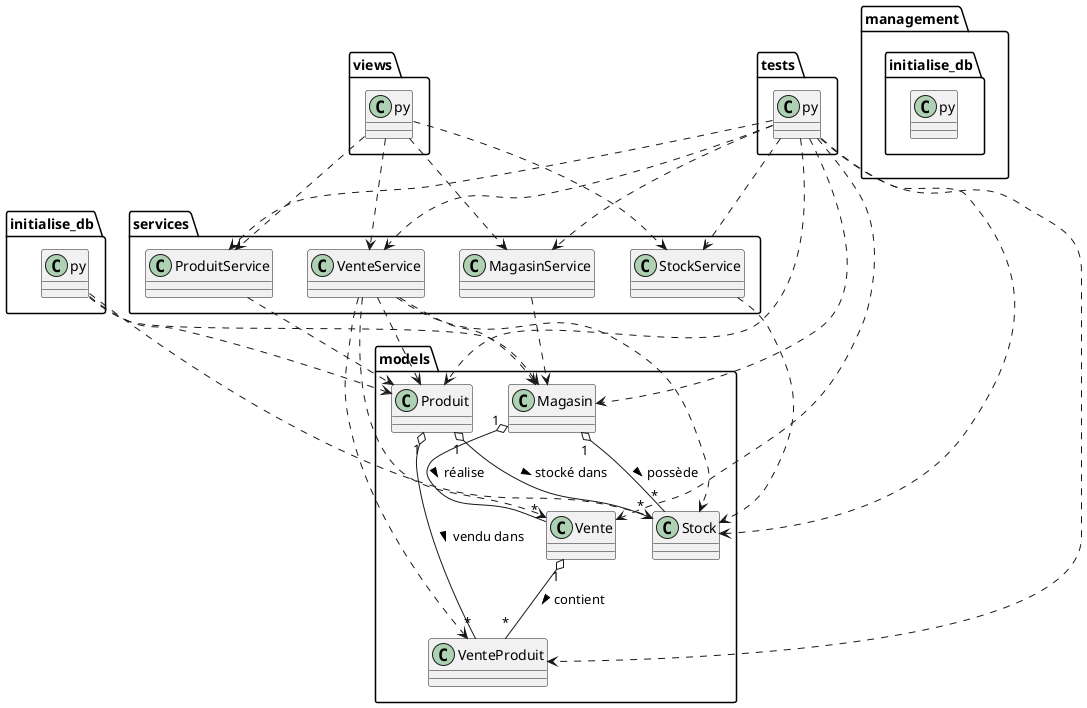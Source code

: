 @startuml

package "models" {
    class Magasin
    class Produit
    class Stock
    class Vente
    class VenteProduit
}

package "services" {
    class MagasinService
    class ProduitService
    class StockService
    class VenteService
}

package "views" {
    class views.py
}

package "management" {
    class initialise_db.py
}

package "tests" {
    class tests.py
}

' Relations ORM
Magasin "1" o-- "*" Stock : possède >
Produit "1" o-- "*" Stock : stocké dans >
Magasin "1" o-- "*" Vente : réalise >
Vente "1" o-- "*" VenteProduit : contient >
Produit "1" o-- "*" VenteProduit : vendu dans >

' Services utilisent les modèles
MagasinService ..> Magasin
ProduitService ..> Produit
StockService ..> Stock
VenteService ..> Vente
VenteService ..> VenteProduit
VenteService ..> Produit
VenteService ..> Stock
VenteService ..> Magasin

' Views utilise les services
views.py ..> MagasinService
views.py ..> ProduitService
views.py ..> StockService
views.py ..> VenteService

' Commande d'initialisation utilise les modèles
initialise_db.py ..> Magasin
initialise_db.py ..> Produit
initialise_db.py ..> Stock

' Tests importent tout
tests.py ..> MagasinService
tests.py ..> ProduitService
tests.py ..> StockService
tests.py ..> VenteService
tests.py ..> Magasin
tests.py ..> Produit
tests.py ..> Stock
tests.py ..> Vente
tests.py ..> VenteProduit

@enduml